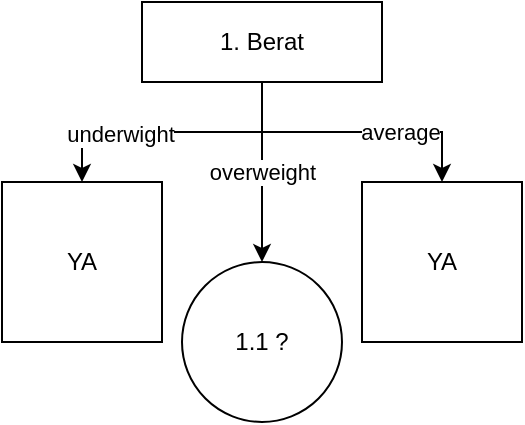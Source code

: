 <mxfile version="13.9.9" type="device"><diagram id="tp_nuQl7CaRFYzFRXlFE" name="Halaman-1"><mxGraphModel dx="536" dy="572" grid="0" gridSize="10" guides="1" tooltips="1" connect="1" arrows="1" fold="1" page="1" pageScale="1" pageWidth="850" pageHeight="1100" math="0" shadow="0"><root><mxCell id="0"/><mxCell id="1" parent="0"/><mxCell id="bodwq3dwoAtOhjc_zOEb-3" value="" style="edgeStyle=orthogonalEdgeStyle;rounded=0;orthogonalLoop=1;jettySize=auto;html=1;entryX=0.5;entryY=0;entryDx=0;entryDy=0;" edge="1" parent="1" source="bodwq3dwoAtOhjc_zOEb-1" target="bodwq3dwoAtOhjc_zOEb-5"><mxGeometry relative="1" as="geometry"><mxPoint x="150" y="410" as="targetPoint"/></mxGeometry></mxCell><mxCell id="bodwq3dwoAtOhjc_zOEb-8" value="underwight" style="edgeLabel;html=1;align=center;verticalAlign=middle;resizable=0;points=[];" vertex="1" connectable="0" parent="bodwq3dwoAtOhjc_zOEb-3"><mxGeometry x="0.369" y="1" relative="1" as="geometry"><mxPoint as="offset"/></mxGeometry></mxCell><mxCell id="bodwq3dwoAtOhjc_zOEb-6" style="edgeStyle=orthogonalEdgeStyle;rounded=0;orthogonalLoop=1;jettySize=auto;html=1;" edge="1" parent="1" source="bodwq3dwoAtOhjc_zOEb-1" target="bodwq3dwoAtOhjc_zOEb-7"><mxGeometry relative="1" as="geometry"><mxPoint x="230" y="390" as="targetPoint"/></mxGeometry></mxCell><mxCell id="bodwq3dwoAtOhjc_zOEb-9" value="average" style="edgeLabel;html=1;align=center;verticalAlign=middle;resizable=0;points=[];" vertex="1" connectable="0" parent="bodwq3dwoAtOhjc_zOEb-6"><mxGeometry x="0.333" relative="1" as="geometry"><mxPoint as="offset"/></mxGeometry></mxCell><mxCell id="bodwq3dwoAtOhjc_zOEb-10" value="overweight" style="edgeStyle=orthogonalEdgeStyle;rounded=0;orthogonalLoop=1;jettySize=auto;html=1;" edge="1" parent="1" source="bodwq3dwoAtOhjc_zOEb-1" target="bodwq3dwoAtOhjc_zOEb-11"><mxGeometry relative="1" as="geometry"><mxPoint x="150" y="400" as="targetPoint"/></mxGeometry></mxCell><mxCell id="bodwq3dwoAtOhjc_zOEb-1" value="1. Berat" style="rounded=0;whiteSpace=wrap;html=1;" vertex="1" parent="1"><mxGeometry x="90" y="290" width="120" height="40" as="geometry"/></mxCell><mxCell id="bodwq3dwoAtOhjc_zOEb-5" value="YA" style="whiteSpace=wrap;html=1;aspect=fixed;" vertex="1" parent="1"><mxGeometry x="20" y="380" width="80" height="80" as="geometry"/></mxCell><mxCell id="bodwq3dwoAtOhjc_zOEb-7" value="YA" style="whiteSpace=wrap;html=1;aspect=fixed;" vertex="1" parent="1"><mxGeometry x="200" y="380" width="80" height="80" as="geometry"/></mxCell><mxCell id="bodwq3dwoAtOhjc_zOEb-11" value="1.1 ?" style="ellipse;whiteSpace=wrap;html=1;aspect=fixed;" vertex="1" parent="1"><mxGeometry x="110" y="420" width="80" height="80" as="geometry"/></mxCell></root></mxGraphModel></diagram></mxfile>